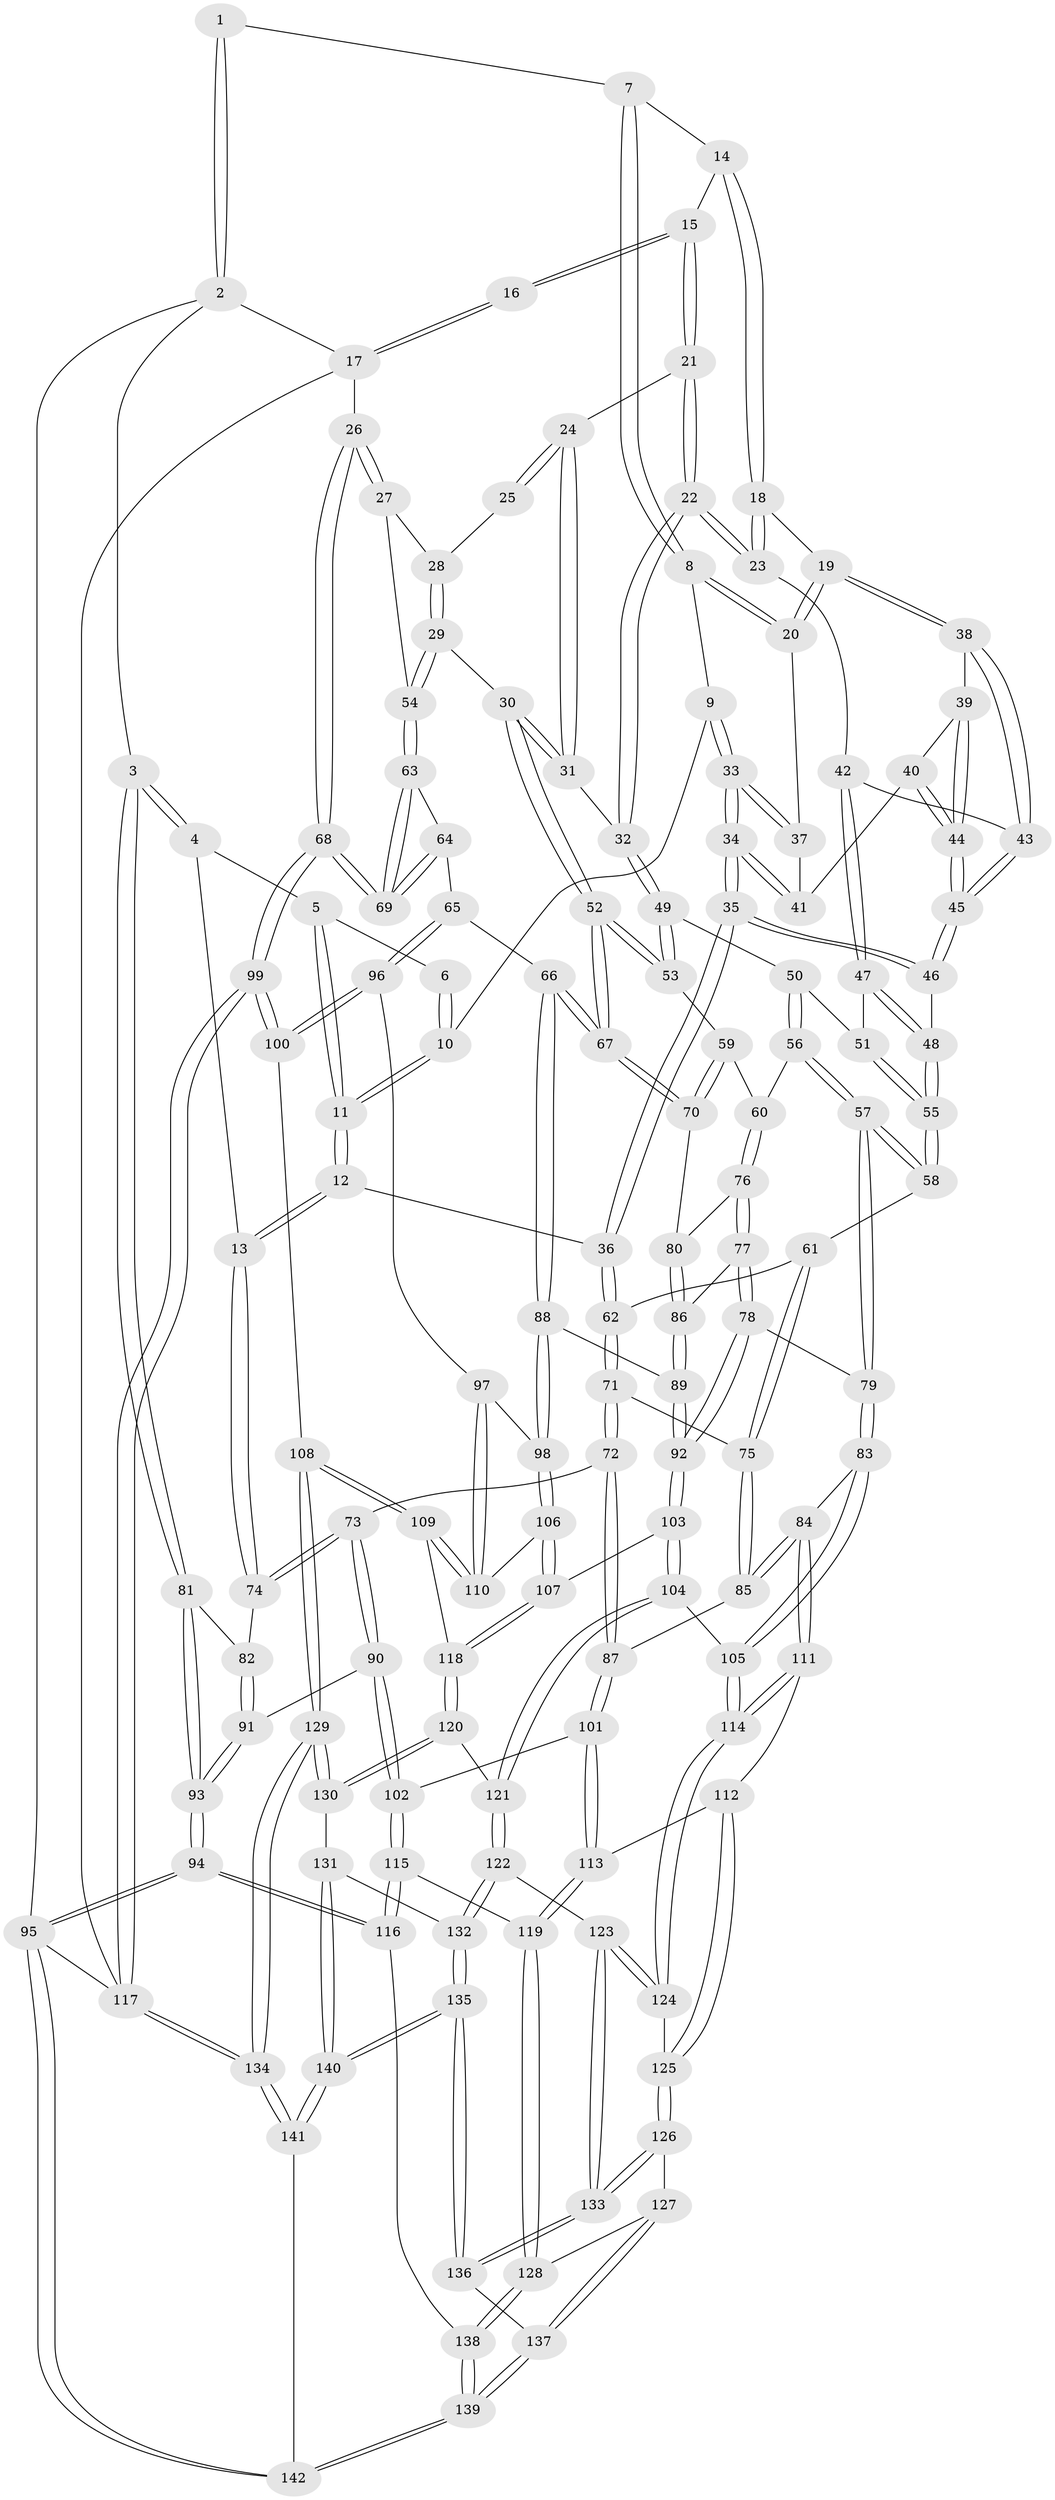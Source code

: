 // coarse degree distribution, {4: 0.27906976744186046, 5: 0.2558139534883721, 3: 0.37209302325581395, 7: 0.023255813953488372, 2: 0.06976744186046512}
// Generated by graph-tools (version 1.1) at 2025/54/03/04/25 22:54:30]
// undirected, 142 vertices, 352 edges
graph export_dot {
  node [color=gray90,style=filled];
  1 [pos="+0.38544425370952684+0"];
  2 [pos="+0+0"];
  3 [pos="+0+0"];
  4 [pos="+0.11450773944597259+0.06438599916539393"];
  5 [pos="+0.16431343638364168+0.06535599409809338"];
  6 [pos="+0.26066050101860433+0.0029631515902921917"];
  7 [pos="+0.453615580469493+0"];
  8 [pos="+0.3743551007251673+0.1153739008448165"];
  9 [pos="+0.33848277095268786+0.14020482340436163"];
  10 [pos="+0.261338703428901+0.1121122029693789"];
  11 [pos="+0.20298423728904322+0.22675815785720763"];
  12 [pos="+0.19461859517326846+0.27065952639319857"];
  13 [pos="+0.05251603707015617+0.2816475074012321"];
  14 [pos="+0.4618801199085757+0"];
  15 [pos="+0.5468853980139623+0"];
  16 [pos="+1+0"];
  17 [pos="+1+0"];
  18 [pos="+0.48430210676683516+0.15376240826154783"];
  19 [pos="+0.41986471740308673+0.17504057157893127"];
  20 [pos="+0.40339628470722416+0.1659870576140069"];
  21 [pos="+0.6474761989672598+0.02449387284397719"];
  22 [pos="+0.5738295588677983+0.21112460358626295"];
  23 [pos="+0.5109126323665407+0.18399221031156845"];
  24 [pos="+0.6817879679994436+0.053630370503694846"];
  25 [pos="+0.8321283730153437+0.07016182518035353"];
  26 [pos="+1+0.05749341679699741"];
  27 [pos="+1+0.13109622636461377"];
  28 [pos="+0.8429626848751801+0.09276599961714917"];
  29 [pos="+0.8262656040007116+0.2671854362189689"];
  30 [pos="+0.7977914612073824+0.2655216279081924"];
  31 [pos="+0.7648677261850406+0.24120006754835793"];
  32 [pos="+0.5830722212388925+0.23790807622422627"];
  33 [pos="+0.3166615966755065+0.19847177096137245"];
  34 [pos="+0.3000904462724995+0.22164648779966498"];
  35 [pos="+0.24775624125780707+0.2769471117574293"];
  36 [pos="+0.21968568553442183+0.28257579241364655"];
  37 [pos="+0.3844786133444351+0.18452471647113103"];
  38 [pos="+0.42411395025724175+0.2103456842849354"];
  39 [pos="+0.4086494659617092+0.2156788245647783"];
  40 [pos="+0.38149342006949255+0.21304151796387716"];
  41 [pos="+0.37931204154920795+0.20952323523540609"];
  42 [pos="+0.44800044719242127+0.23752318383389848"];
  43 [pos="+0.43384442125503886+0.2256170807335326"];
  44 [pos="+0.38031249923613486+0.2423804707953031"];
  45 [pos="+0.37400217842053296+0.2591673650704374"];
  46 [pos="+0.34814107969181324+0.29577101931452904"];
  47 [pos="+0.4527522599570636+0.2695359389573012"];
  48 [pos="+0.38362358169345606+0.3155610085393822"];
  49 [pos="+0.5670064884064527+0.28236584910925544"];
  50 [pos="+0.5411659886262611+0.2985465228684693"];
  51 [pos="+0.5258980294481189+0.29893598478094197"];
  52 [pos="+0.6952557160817596+0.3749878855745516"];
  53 [pos="+0.6085389473804264+0.33034827833519564"];
  54 [pos="+0.8533061631478491+0.2786475414979591"];
  55 [pos="+0.4167645934017232+0.3797372984884212"];
  56 [pos="+0.5263122983867703+0.3953176617954223"];
  57 [pos="+0.4459191563129553+0.4485931000578105"];
  58 [pos="+0.418099286068788+0.3955484723561489"];
  59 [pos="+0.5849989404748783+0.401292891556291"];
  60 [pos="+0.5673855649529398+0.41242371093948316"];
  61 [pos="+0.3495447590984041+0.4040348792787014"];
  62 [pos="+0.2237974877110032+0.29650629262208267"];
  63 [pos="+0.8773376696884753+0.34763335094963976"];
  64 [pos="+0.8160425975582879+0.4840123283528637"];
  65 [pos="+0.8152107602734739+0.485486907817419"];
  66 [pos="+0.731607109796277+0.48076737211083065"];
  67 [pos="+0.6895765449939544+0.4194489140601216"];
  68 [pos="+1+0.5489363753134315"];
  69 [pos="+1+0.45859306294292107"];
  70 [pos="+0.6808259103623422+0.42252362992031783"];
  71 [pos="+0.23780854665047113+0.3832566253147187"];
  72 [pos="+0.19979519592983805+0.4751282034058856"];
  73 [pos="+0.13146962248296284+0.49744789685431595"];
  74 [pos="+0.030006625392690642+0.28897897509231396"];
  75 [pos="+0.3029301522971068+0.44647665294724637"];
  76 [pos="+0.5771336478232513+0.44686121712627536"];
  77 [pos="+0.5545952005069078+0.4926180691556857"];
  78 [pos="+0.5221961781359632+0.5152744837311203"];
  79 [pos="+0.44587172068058595+0.4498492334139595"];
  80 [pos="+0.6398642991275626+0.4499498963902042"];
  81 [pos="+0+0.2700659103109321"];
  82 [pos="+0+0.28680112802132224"];
  83 [pos="+0.3621048512365097+0.5274330866484805"];
  84 [pos="+0.3355737487711511+0.5371680034867551"];
  85 [pos="+0.3305107137538366+0.5346638856768933"];
  86 [pos="+0.6182761784885711+0.49722686957272166"];
  87 [pos="+0.2775085471545304+0.5363631881162917"];
  88 [pos="+0.6938638999808951+0.5478248812314628"];
  89 [pos="+0.6427869668527999+0.5421738706692997"];
  90 [pos="+0.1061323106746261+0.5677912810001288"];
  91 [pos="+0.07892892231535807+0.5703462176558471"];
  92 [pos="+0.5379362064413475+0.6014995884364429"];
  93 [pos="+0+0.7060503813181845"];
  94 [pos="+0+0.7848351338828021"];
  95 [pos="+0+1"];
  96 [pos="+0.8446261044400327+0.5396405485845125"];
  97 [pos="+0.7966695287798897+0.5804348502035298"];
  98 [pos="+0.696837905724764+0.5588115833998764"];
  99 [pos="+1+0.6494767602687528"];
  100 [pos="+1+0.656051176681901"];
  101 [pos="+0.17447842294050547+0.6188727654422064"];
  102 [pos="+0.1450378313377646+0.6077129821620122"];
  103 [pos="+0.533417565096864+0.6202026150907712"];
  104 [pos="+0.5248494515819195+0.6363982877677012"];
  105 [pos="+0.5206237399430678+0.637664730682627"];
  106 [pos="+0.6986662569947026+0.6141765309537089"];
  107 [pos="+0.6976429431135518+0.6175606383816168"];
  108 [pos="+0.8827834090563254+0.7195433447448919"];
  109 [pos="+0.8061198443059095+0.6974002892107296"];
  110 [pos="+0.7837221476217283+0.6061327388734934"];
  111 [pos="+0.3380805474996042+0.6273133522899478"];
  112 [pos="+0.23690730899457904+0.6819148078562044"];
  113 [pos="+0.2111635722845733+0.6691155035367742"];
  114 [pos="+0.4159696832787813+0.7116178880263978"];
  115 [pos="+0.0389820133494922+0.8030999033066534"];
  116 [pos="+0+0.7883375903327561"];
  117 [pos="+1+1"];
  118 [pos="+0.7089474664757711+0.7028661462854982"];
  119 [pos="+0.08893758908683806+0.8198693451467153"];
  120 [pos="+0.6950520102986104+0.7173742867556601"];
  121 [pos="+0.6001285658300224+0.7257830051846943"];
  122 [pos="+0.5704420678745076+0.811592379121047"];
  123 [pos="+0.4167438808156242+0.7520922397420455"];
  124 [pos="+0.41270173711024155+0.724697063196066"];
  125 [pos="+0.2630193146981983+0.7471935597589663"];
  126 [pos="+0.24099871313371313+0.832998583646266"];
  127 [pos="+0.2196640398216731+0.8449900918988864"];
  128 [pos="+0.1135433369544042+0.8369160377038247"];
  129 [pos="+0.7944037377456161+0.9107625466101712"];
  130 [pos="+0.7338839306518278+0.8803486930573095"];
  131 [pos="+0.6983417882268398+0.8832377351340148"];
  132 [pos="+0.5750461782677507+0.8480491977395352"];
  133 [pos="+0.3887280390014444+0.866213654196141"];
  134 [pos="+1+1"];
  135 [pos="+0.46192532447141604+0.9758933128227553"];
  136 [pos="+0.41803955421604805+0.9246594420703661"];
  137 [pos="+0.2420341656969237+0.9575701313184384"];
  138 [pos="+0.12279874909981403+1"];
  139 [pos="+0.17826477505481292+1"];
  140 [pos="+0.4860767339306778+1"];
  141 [pos="+0.48636972369778186+1"];
  142 [pos="+0.18803835126453122+1"];
  1 -- 2;
  1 -- 2;
  1 -- 7;
  2 -- 3;
  2 -- 17;
  2 -- 95;
  3 -- 4;
  3 -- 4;
  3 -- 81;
  3 -- 81;
  4 -- 5;
  4 -- 13;
  5 -- 6;
  5 -- 11;
  5 -- 11;
  6 -- 10;
  6 -- 10;
  7 -- 8;
  7 -- 8;
  7 -- 14;
  8 -- 9;
  8 -- 20;
  8 -- 20;
  9 -- 10;
  9 -- 33;
  9 -- 33;
  10 -- 11;
  10 -- 11;
  11 -- 12;
  11 -- 12;
  12 -- 13;
  12 -- 13;
  12 -- 36;
  13 -- 74;
  13 -- 74;
  14 -- 15;
  14 -- 18;
  14 -- 18;
  15 -- 16;
  15 -- 16;
  15 -- 21;
  15 -- 21;
  16 -- 17;
  16 -- 17;
  17 -- 26;
  17 -- 117;
  18 -- 19;
  18 -- 23;
  18 -- 23;
  19 -- 20;
  19 -- 20;
  19 -- 38;
  19 -- 38;
  20 -- 37;
  21 -- 22;
  21 -- 22;
  21 -- 24;
  22 -- 23;
  22 -- 23;
  22 -- 32;
  22 -- 32;
  23 -- 42;
  24 -- 25;
  24 -- 25;
  24 -- 31;
  24 -- 31;
  25 -- 28;
  26 -- 27;
  26 -- 27;
  26 -- 68;
  26 -- 68;
  27 -- 28;
  27 -- 54;
  28 -- 29;
  28 -- 29;
  29 -- 30;
  29 -- 54;
  29 -- 54;
  30 -- 31;
  30 -- 31;
  30 -- 52;
  30 -- 52;
  31 -- 32;
  32 -- 49;
  32 -- 49;
  33 -- 34;
  33 -- 34;
  33 -- 37;
  33 -- 37;
  34 -- 35;
  34 -- 35;
  34 -- 41;
  34 -- 41;
  35 -- 36;
  35 -- 36;
  35 -- 46;
  35 -- 46;
  36 -- 62;
  36 -- 62;
  37 -- 41;
  38 -- 39;
  38 -- 43;
  38 -- 43;
  39 -- 40;
  39 -- 44;
  39 -- 44;
  40 -- 41;
  40 -- 44;
  40 -- 44;
  42 -- 43;
  42 -- 47;
  42 -- 47;
  43 -- 45;
  43 -- 45;
  44 -- 45;
  44 -- 45;
  45 -- 46;
  45 -- 46;
  46 -- 48;
  47 -- 48;
  47 -- 48;
  47 -- 51;
  48 -- 55;
  48 -- 55;
  49 -- 50;
  49 -- 53;
  49 -- 53;
  50 -- 51;
  50 -- 56;
  50 -- 56;
  51 -- 55;
  51 -- 55;
  52 -- 53;
  52 -- 53;
  52 -- 67;
  52 -- 67;
  53 -- 59;
  54 -- 63;
  54 -- 63;
  55 -- 58;
  55 -- 58;
  56 -- 57;
  56 -- 57;
  56 -- 60;
  57 -- 58;
  57 -- 58;
  57 -- 79;
  57 -- 79;
  58 -- 61;
  59 -- 60;
  59 -- 70;
  59 -- 70;
  60 -- 76;
  60 -- 76;
  61 -- 62;
  61 -- 75;
  61 -- 75;
  62 -- 71;
  62 -- 71;
  63 -- 64;
  63 -- 69;
  63 -- 69;
  64 -- 65;
  64 -- 69;
  64 -- 69;
  65 -- 66;
  65 -- 96;
  65 -- 96;
  66 -- 67;
  66 -- 67;
  66 -- 88;
  66 -- 88;
  67 -- 70;
  67 -- 70;
  68 -- 69;
  68 -- 69;
  68 -- 99;
  68 -- 99;
  70 -- 80;
  71 -- 72;
  71 -- 72;
  71 -- 75;
  72 -- 73;
  72 -- 87;
  72 -- 87;
  73 -- 74;
  73 -- 74;
  73 -- 90;
  73 -- 90;
  74 -- 82;
  75 -- 85;
  75 -- 85;
  76 -- 77;
  76 -- 77;
  76 -- 80;
  77 -- 78;
  77 -- 78;
  77 -- 86;
  78 -- 79;
  78 -- 92;
  78 -- 92;
  79 -- 83;
  79 -- 83;
  80 -- 86;
  80 -- 86;
  81 -- 82;
  81 -- 93;
  81 -- 93;
  82 -- 91;
  82 -- 91;
  83 -- 84;
  83 -- 105;
  83 -- 105;
  84 -- 85;
  84 -- 85;
  84 -- 111;
  84 -- 111;
  85 -- 87;
  86 -- 89;
  86 -- 89;
  87 -- 101;
  87 -- 101;
  88 -- 89;
  88 -- 98;
  88 -- 98;
  89 -- 92;
  89 -- 92;
  90 -- 91;
  90 -- 102;
  90 -- 102;
  91 -- 93;
  91 -- 93;
  92 -- 103;
  92 -- 103;
  93 -- 94;
  93 -- 94;
  94 -- 95;
  94 -- 95;
  94 -- 116;
  94 -- 116;
  95 -- 142;
  95 -- 142;
  95 -- 117;
  96 -- 97;
  96 -- 100;
  96 -- 100;
  97 -- 98;
  97 -- 110;
  97 -- 110;
  98 -- 106;
  98 -- 106;
  99 -- 100;
  99 -- 100;
  99 -- 117;
  99 -- 117;
  100 -- 108;
  101 -- 102;
  101 -- 113;
  101 -- 113;
  102 -- 115;
  102 -- 115;
  103 -- 104;
  103 -- 104;
  103 -- 107;
  104 -- 105;
  104 -- 121;
  104 -- 121;
  105 -- 114;
  105 -- 114;
  106 -- 107;
  106 -- 107;
  106 -- 110;
  107 -- 118;
  107 -- 118;
  108 -- 109;
  108 -- 109;
  108 -- 129;
  108 -- 129;
  109 -- 110;
  109 -- 110;
  109 -- 118;
  111 -- 112;
  111 -- 114;
  111 -- 114;
  112 -- 113;
  112 -- 125;
  112 -- 125;
  113 -- 119;
  113 -- 119;
  114 -- 124;
  114 -- 124;
  115 -- 116;
  115 -- 116;
  115 -- 119;
  116 -- 138;
  117 -- 134;
  117 -- 134;
  118 -- 120;
  118 -- 120;
  119 -- 128;
  119 -- 128;
  120 -- 121;
  120 -- 130;
  120 -- 130;
  121 -- 122;
  121 -- 122;
  122 -- 123;
  122 -- 132;
  122 -- 132;
  123 -- 124;
  123 -- 124;
  123 -- 133;
  123 -- 133;
  124 -- 125;
  125 -- 126;
  125 -- 126;
  126 -- 127;
  126 -- 133;
  126 -- 133;
  127 -- 128;
  127 -- 137;
  127 -- 137;
  128 -- 138;
  128 -- 138;
  129 -- 130;
  129 -- 130;
  129 -- 134;
  129 -- 134;
  130 -- 131;
  131 -- 132;
  131 -- 140;
  131 -- 140;
  132 -- 135;
  132 -- 135;
  133 -- 136;
  133 -- 136;
  134 -- 141;
  134 -- 141;
  135 -- 136;
  135 -- 136;
  135 -- 140;
  135 -- 140;
  136 -- 137;
  137 -- 139;
  137 -- 139;
  138 -- 139;
  138 -- 139;
  139 -- 142;
  139 -- 142;
  140 -- 141;
  140 -- 141;
  141 -- 142;
}
